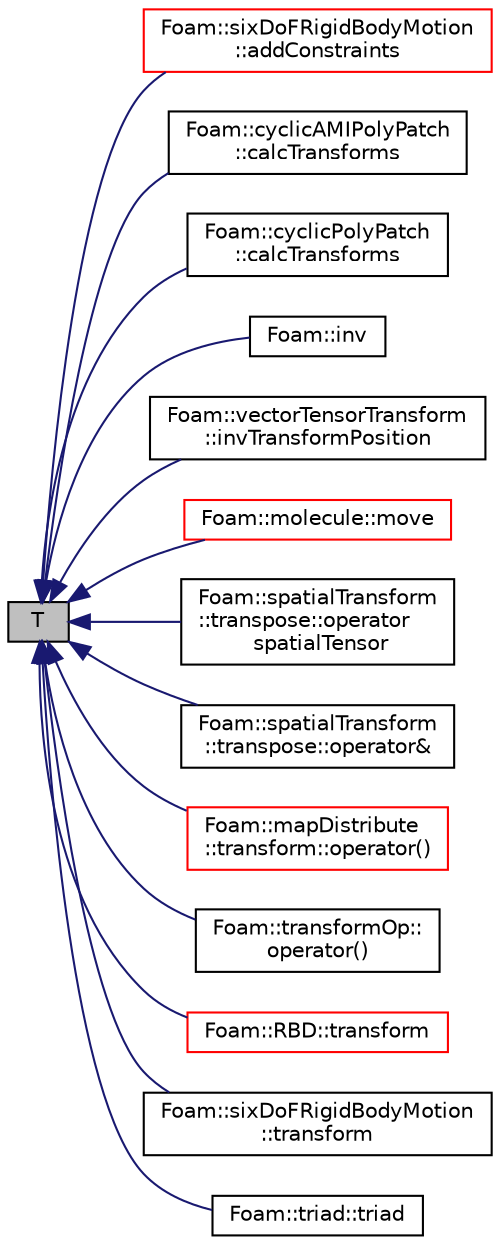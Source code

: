 digraph "T"
{
  bgcolor="transparent";
  edge [fontname="Helvetica",fontsize="10",labelfontname="Helvetica",labelfontsize="10"];
  node [fontname="Helvetica",fontsize="10",shape=record];
  rankdir="LR";
  Node1 [label="T",height=0.2,width=0.4,color="black", fillcolor="grey75", style="filled", fontcolor="black"];
  Node1 -> Node2 [dir="back",color="midnightblue",fontsize="10",style="solid",fontname="Helvetica"];
  Node2 [label="Foam::sixDoFRigidBodyMotion\l::addConstraints",height=0.2,width=0.4,color="red",URL="$a02391.html#a23dd71414ffe550535f783a02bea023b",tooltip="Add restraints to the motion, public to allow external. "];
  Node1 -> Node3 [dir="back",color="midnightblue",fontsize="10",style="solid",fontname="Helvetica"];
  Node3 [label="Foam::cyclicAMIPolyPatch\l::calcTransforms",height=0.2,width=0.4,color="black",URL="$a00481.html#afb48497736bbafb1fbb000cd218d1779",tooltip="Recalculate the transformation tensors. "];
  Node1 -> Node4 [dir="back",color="midnightblue",fontsize="10",style="solid",fontname="Helvetica"];
  Node4 [label="Foam::cyclicPolyPatch\l::calcTransforms",height=0.2,width=0.4,color="black",URL="$a00491.html#afb48497736bbafb1fbb000cd218d1779",tooltip="Recalculate the transformation tensors. "];
  Node1 -> Node5 [dir="back",color="midnightblue",fontsize="10",style="solid",fontname="Helvetica"];
  Node5 [label="Foam::inv",height=0.2,width=0.4,color="black",URL="$a10974.html#af1f1db0442fbe206b589f124f968731b",tooltip="Return the inverse of the given vectorTensorTransform. "];
  Node1 -> Node6 [dir="back",color="midnightblue",fontsize="10",style="solid",fontname="Helvetica"];
  Node6 [label="Foam::vectorTensorTransform\l::invTransformPosition",height=0.2,width=0.4,color="black",URL="$a02892.html#a7bc4a78e107a8a81faac1e48b1a51d73",tooltip="Inverse transform the given pointField. "];
  Node1 -> Node7 [dir="back",color="midnightblue",fontsize="10",style="solid",fontname="Helvetica"];
  Node7 [label="Foam::molecule::move",height=0.2,width=0.4,color="red",URL="$a01554.html#ab2af4f225a9c3e9d8789961151f121ac"];
  Node1 -> Node8 [dir="back",color="midnightblue",fontsize="10",style="solid",fontname="Helvetica"];
  Node8 [label="Foam::spatialTransform\l::transpose::operator\l spatialTensor",height=0.2,width=0.4,color="black",URL="$a02744.html#ade727a34efabc71f0cee0030c5cc0aae",tooltip="Return the transpose transformation tensor ^A{X^*}_B. "];
  Node1 -> Node9 [dir="back",color="midnightblue",fontsize="10",style="solid",fontname="Helvetica"];
  Node9 [label="Foam::spatialTransform\l::transpose::operator&",height=0.2,width=0.4,color="black",URL="$a02744.html#ac37e2386ae5023760a5ec40d253d5962",tooltip="Transpose transform dual f: ^A{X^*}_B & f. "];
  Node1 -> Node10 [dir="back",color="midnightblue",fontsize="10",style="solid",fontname="Helvetica"];
  Node10 [label="Foam::mapDistribute\l::transform::operator()",height=0.2,width=0.4,color="red",URL="$a02737.html#a135ca54d6c9c3469d05879c81b6f0da1"];
  Node1 -> Node11 [dir="back",color="midnightblue",fontsize="10",style="solid",fontname="Helvetica"];
  Node11 [label="Foam::transformOp::\loperator()",height=0.2,width=0.4,color="black",URL="$a02739.html#ac50721db1d6c18a9d9fea60fac72dca0"];
  Node1 -> Node12 [dir="back",color="midnightblue",fontsize="10",style="solid",fontname="Helvetica"];
  Node12 [label="Foam::RBD::transform",height=0.2,width=0.4,color="red",URL="$a11047.html#a10dd9bca0bf36e563d863b8aaec9aa00",tooltip="Return (^BX_A)^* I ^AX_B. "];
  Node1 -> Node13 [dir="back",color="midnightblue",fontsize="10",style="solid",fontname="Helvetica"];
  Node13 [label="Foam::sixDoFRigidBodyMotion\l::transform",height=0.2,width=0.4,color="black",URL="$a02391.html#a8aee465fea01f13017b29fc359483588",tooltip="Transform the given initial state pointField by the current. "];
  Node1 -> Node14 [dir="back",color="midnightblue",fontsize="10",style="solid",fontname="Helvetica"];
  Node14 [label="Foam::triad::triad",height=0.2,width=0.4,color="black",URL="$a02753.html#a6ec3eb32ac14742660a8a2a757cdd55f",tooltip="Construct from a quaternion. "];
}

